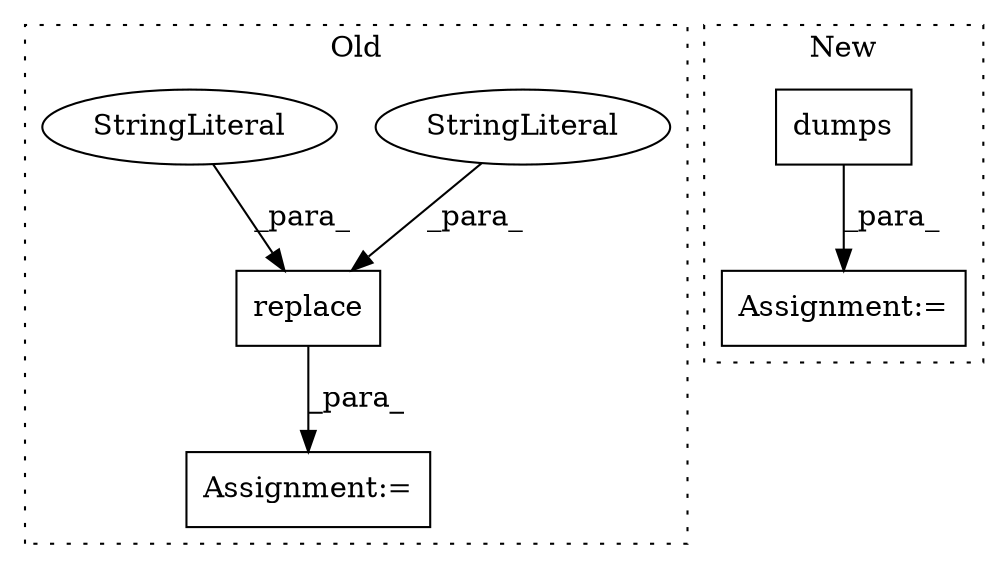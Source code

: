 digraph G {
subgraph cluster0 {
1 [label="replace" a="32" s="9973,9989" l="8,1" shape="box"];
3 [label="StringLiteral" a="45" s="9981" l="3" shape="ellipse"];
4 [label="StringLiteral" a="45" s="9985" l="4" shape="ellipse"];
5 [label="Assignment:=" a="7" s="9967" l="1" shape="box"];
label = "Old";
style="dotted";
}
subgraph cluster1 {
2 [label="dumps" a="32" s="12778,12788" l="6,1" shape="box"];
6 [label="Assignment:=" a="7" s="12772" l="1" shape="box"];
label = "New";
style="dotted";
}
1 -> 5 [label="_para_"];
2 -> 6 [label="_para_"];
3 -> 1 [label="_para_"];
4 -> 1 [label="_para_"];
}